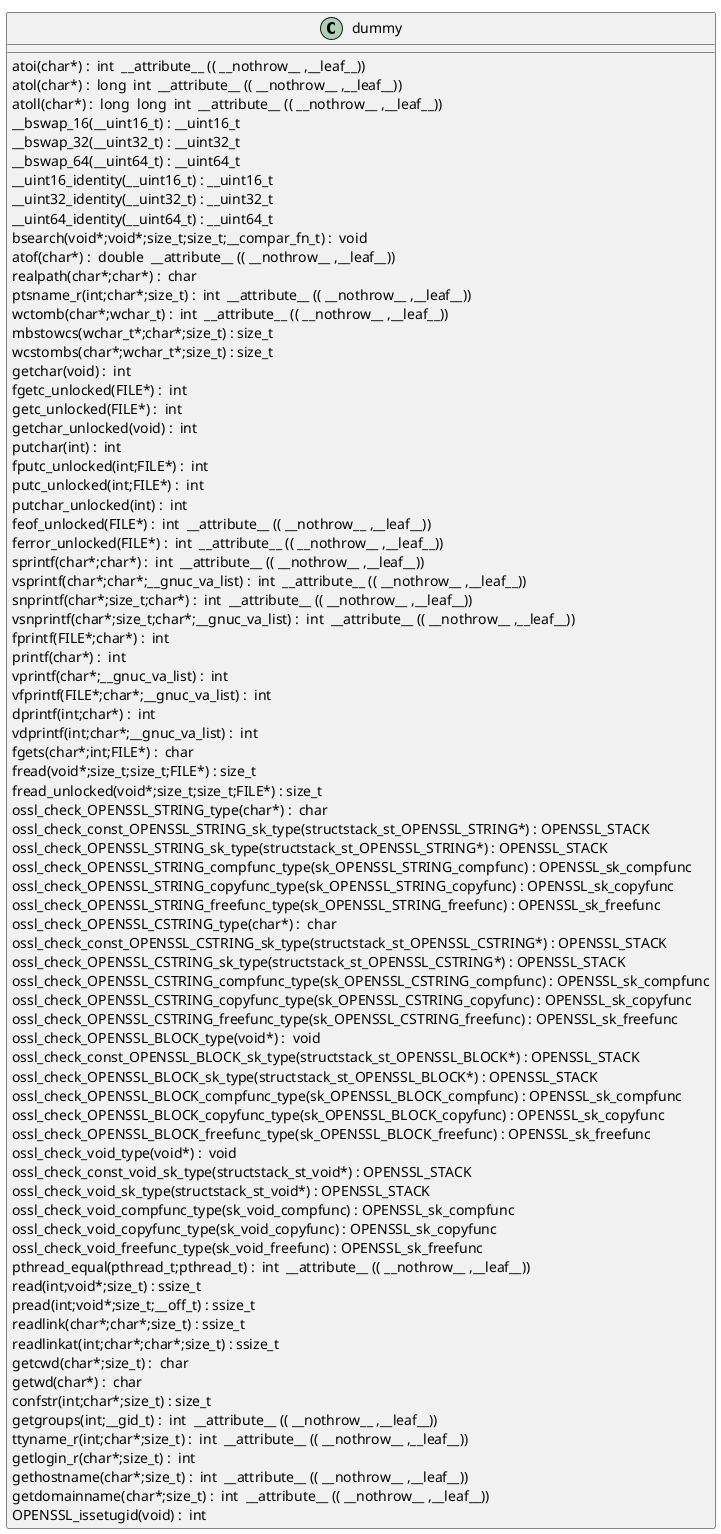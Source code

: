 @startuml
!pragma layout smetana
class dummy {
atoi(char*) :  int  __attribute__ (( __nothrow__ ,__leaf__)) [[[./../.././qc/crypto/uid.c.html#191]]]
atol(char*) :  long  int  __attribute__ (( __nothrow__ ,__leaf__)) [[[./../.././qc/crypto/uid.c.html#196]]]
atoll(char*) :  long  long  int  __attribute__ (( __nothrow__ ,__leaf__)) [[[./../.././qc/crypto/uid.c.html#203]]]
__bswap_16(__uint16_t) : __uint16_t [[[./../.././qc/crypto/uid.c.html#503]]]
__bswap_32(__uint32_t) : __uint32_t [[[./../.././qc/crypto/uid.c.html#518]]]
__bswap_64(__uint64_t) : __uint64_t [[[./../.././qc/crypto/uid.c.html#528]]]
__uint16_identity(__uint16_t) : __uint16_t [[[./../.././qc/crypto/uid.c.html#540]]]
__uint32_identity(__uint32_t) : __uint32_t [[[./../.././qc/crypto/uid.c.html#546]]]
__uint64_identity(__uint64_t) : __uint64_t [[[./../.././qc/crypto/uid.c.html#552]]]
bsearch(void*;void*;size_t;size_t;__compar_fn_t) :  void  [[[./../.././qc/crypto/uid.c.html#1220]]]
atof(char*) :  double  __attribute__ (( __nothrow__ ,__leaf__)) [[[./../.././qc/crypto/uid.c.html#1]]]
realpath(char*;char*) :  char  [[[./../.././qc/crypto/uid.c.html#1]]]
ptsname_r(int;char*;size_t) :  int  __attribute__ (( __nothrow__ ,__leaf__)) [[[./../.././qc/crypto/uid.c.html#1]]]
wctomb(char*;wchar_t) :  int  __attribute__ (( __nothrow__ ,__leaf__)) [[[./../.././qc/crypto/uid.c.html#1]]]
mbstowcs(wchar_t*;char*;size_t) : size_t [[[./../.././qc/crypto/uid.c.html#1]]]
wcstombs(char*;wchar_t*;size_t) : size_t [[[./../.././qc/crypto/uid.c.html#1]]]
getchar(void) :  int  [[[./../.././qc/crypto/uid.c.html#1]]]
fgetc_unlocked(FILE*) :  int  [[[./../.././qc/crypto/uid.c.html#1]]]
getc_unlocked(FILE*) :  int  [[[./../.././qc/crypto/uid.c.html#1]]]
getchar_unlocked(void) :  int  [[[./../.././qc/crypto/uid.c.html#1]]]
putchar(int) :  int  [[[./../.././qc/crypto/uid.c.html#1]]]
fputc_unlocked(int;FILE*) :  int  [[[./../.././qc/crypto/uid.c.html#1]]]
putc_unlocked(int;FILE*) :  int  [[[./../.././qc/crypto/uid.c.html#1]]]
putchar_unlocked(int) :  int  [[[./../.././qc/crypto/uid.c.html#1]]]
feof_unlocked(FILE*) :  int  __attribute__ (( __nothrow__ ,__leaf__)) [[[./../.././qc/crypto/uid.c.html#1]]]
ferror_unlocked(FILE*) :  int  __attribute__ (( __nothrow__ ,__leaf__)) [[[./../.././qc/crypto/uid.c.html#1]]]
sprintf(char*;char*) :  int  __attribute__ (( __nothrow__ ,__leaf__)) [[[./../.././qc/crypto/uid.c.html#1]]]
vsprintf(char*;char*;__gnuc_va_list) :  int  __attribute__ (( __nothrow__ ,__leaf__)) [[[./../.././qc/crypto/uid.c.html#1]]]
snprintf(char*;size_t;char*) :  int  __attribute__ (( __nothrow__ ,__leaf__)) [[[./../.././qc/crypto/uid.c.html#1]]]
vsnprintf(char*;size_t;char*;__gnuc_va_list) :  int  __attribute__ (( __nothrow__ ,__leaf__)) [[[./../.././qc/crypto/uid.c.html#1]]]
fprintf(FILE*;char*) :  int  [[[./../.././qc/crypto/uid.c.html#1]]]
printf(char*) :  int  [[[./../.././qc/crypto/uid.c.html#1]]]
vprintf(char*;__gnuc_va_list) :  int  [[[./../.././qc/crypto/uid.c.html#1]]]
vfprintf(FILE*;char*;__gnuc_va_list) :  int  [[[./../.././qc/crypto/uid.c.html#1]]]
dprintf(int;char*) :  int  [[[./../.././qc/crypto/uid.c.html#1]]]
vdprintf(int;char*;__gnuc_va_list) :  int  [[[./../.././qc/crypto/uid.c.html#1]]]
fgets(char*;int;FILE*) :  char  [[[./../.././qc/crypto/uid.c.html#1]]]
fread(void*;size_t;size_t;FILE*) : size_t [[[./../.././qc/crypto/uid.c.html#1]]]
fread_unlocked(void*;size_t;size_t;FILE*) : size_t [[[./../.././qc/crypto/uid.c.html#1]]]
ossl_check_OPENSSL_STRING_type(char*) :  char  [[[./../.././qc/crypto/uid.c.html#1]]]
ossl_check_const_OPENSSL_STRING_sk_type(structstack_st_OPENSSL_STRING*) : OPENSSL_STACK [[[./../.././qc/crypto/uid.c.html#1]]]
ossl_check_OPENSSL_STRING_sk_type(structstack_st_OPENSSL_STRING*) : OPENSSL_STACK [[[./../.././qc/crypto/uid.c.html#1]]]
ossl_check_OPENSSL_STRING_compfunc_type(sk_OPENSSL_STRING_compfunc) : OPENSSL_sk_compfunc [[[./../.././qc/crypto/uid.c.html#1]]]
ossl_check_OPENSSL_STRING_copyfunc_type(sk_OPENSSL_STRING_copyfunc) : OPENSSL_sk_copyfunc [[[./../.././qc/crypto/uid.c.html#1]]]
ossl_check_OPENSSL_STRING_freefunc_type(sk_OPENSSL_STRING_freefunc) : OPENSSL_sk_freefunc [[[./../.././qc/crypto/uid.c.html#1]]]
ossl_check_OPENSSL_CSTRING_type(char*) :  char  [[[./../.././qc/crypto/uid.c.html#1]]]
ossl_check_const_OPENSSL_CSTRING_sk_type(structstack_st_OPENSSL_CSTRING*) : OPENSSL_STACK [[[./../.././qc/crypto/uid.c.html#1]]]
ossl_check_OPENSSL_CSTRING_sk_type(structstack_st_OPENSSL_CSTRING*) : OPENSSL_STACK [[[./../.././qc/crypto/uid.c.html#1]]]
ossl_check_OPENSSL_CSTRING_compfunc_type(sk_OPENSSL_CSTRING_compfunc) : OPENSSL_sk_compfunc [[[./../.././qc/crypto/uid.c.html#1]]]
ossl_check_OPENSSL_CSTRING_copyfunc_type(sk_OPENSSL_CSTRING_copyfunc) : OPENSSL_sk_copyfunc [[[./../.././qc/crypto/uid.c.html#1]]]
ossl_check_OPENSSL_CSTRING_freefunc_type(sk_OPENSSL_CSTRING_freefunc) : OPENSSL_sk_freefunc [[[./../.././qc/crypto/uid.c.html#1]]]
ossl_check_OPENSSL_BLOCK_type(void*) :  void  [[[./../.././qc/crypto/uid.c.html#1]]]
ossl_check_const_OPENSSL_BLOCK_sk_type(structstack_st_OPENSSL_BLOCK*) : OPENSSL_STACK [[[./../.././qc/crypto/uid.c.html#1]]]
ossl_check_OPENSSL_BLOCK_sk_type(structstack_st_OPENSSL_BLOCK*) : OPENSSL_STACK [[[./../.././qc/crypto/uid.c.html#1]]]
ossl_check_OPENSSL_BLOCK_compfunc_type(sk_OPENSSL_BLOCK_compfunc) : OPENSSL_sk_compfunc [[[./../.././qc/crypto/uid.c.html#1]]]
ossl_check_OPENSSL_BLOCK_copyfunc_type(sk_OPENSSL_BLOCK_copyfunc) : OPENSSL_sk_copyfunc [[[./../.././qc/crypto/uid.c.html#1]]]
ossl_check_OPENSSL_BLOCK_freefunc_type(sk_OPENSSL_BLOCK_freefunc) : OPENSSL_sk_freefunc [[[./../.././qc/crypto/uid.c.html#1]]]
ossl_check_void_type(void*) :  void  [[[./../.././qc/crypto/uid.c.html#1]]]
ossl_check_const_void_sk_type(structstack_st_void*) : OPENSSL_STACK [[[./../.././qc/crypto/uid.c.html#1]]]
ossl_check_void_sk_type(structstack_st_void*) : OPENSSL_STACK [[[./../.././qc/crypto/uid.c.html#1]]]
ossl_check_void_compfunc_type(sk_void_compfunc) : OPENSSL_sk_compfunc [[[./../.././qc/crypto/uid.c.html#1]]]
ossl_check_void_copyfunc_type(sk_void_copyfunc) : OPENSSL_sk_copyfunc [[[./../.././qc/crypto/uid.c.html#1]]]
ossl_check_void_freefunc_type(sk_void_freefunc) : OPENSSL_sk_freefunc [[[./../.././qc/crypto/uid.c.html#1]]]
pthread_equal(pthread_t;pthread_t) :  int  __attribute__ (( __nothrow__ ,__leaf__)) [[[./../.././qc/crypto/uid.c.html#1]]]
read(int;void*;size_t) : ssize_t [[[./../.././qc/crypto/uid.c.html#1]]]
pread(int;void*;size_t;__off_t) : ssize_t [[[./../.././qc/crypto/uid.c.html#1]]]
readlink(char*;char*;size_t) : ssize_t [[[./../.././qc/crypto/uid.c.html#1]]]
readlinkat(int;char*;char*;size_t) : ssize_t [[[./../.././qc/crypto/uid.c.html#1]]]
getcwd(char*;size_t) :  char  [[[./../.././qc/crypto/uid.c.html#1]]]
getwd(char*) :  char  [[[./../.././qc/crypto/uid.c.html#1]]]
confstr(int;char*;size_t) : size_t [[[./../.././qc/crypto/uid.c.html#1]]]
getgroups(int;__gid_t) :  int  __attribute__ (( __nothrow__ ,__leaf__)) [[[./../.././qc/crypto/uid.c.html#1]]]
ttyname_r(int;char*;size_t) :  int  __attribute__ (( __nothrow__ ,__leaf__)) [[[./../.././qc/crypto/uid.c.html#1]]]
getlogin_r(char*;size_t) :  int  [[[./../.././qc/crypto/uid.c.html#1]]]
gethostname(char*;size_t) :  int  __attribute__ (( __nothrow__ ,__leaf__)) [[[./../.././qc/crypto/uid.c.html#1]]]
getdomainname(char*;size_t) :  int  __attribute__ (( __nothrow__ ,__leaf__)) [[[./../.././qc/crypto/uid.c.html#1]]]
OPENSSL_issetugid(void) :  int  [[[./../.././qc/crypto/uid.c.html#1]]]
} 
@enduml
